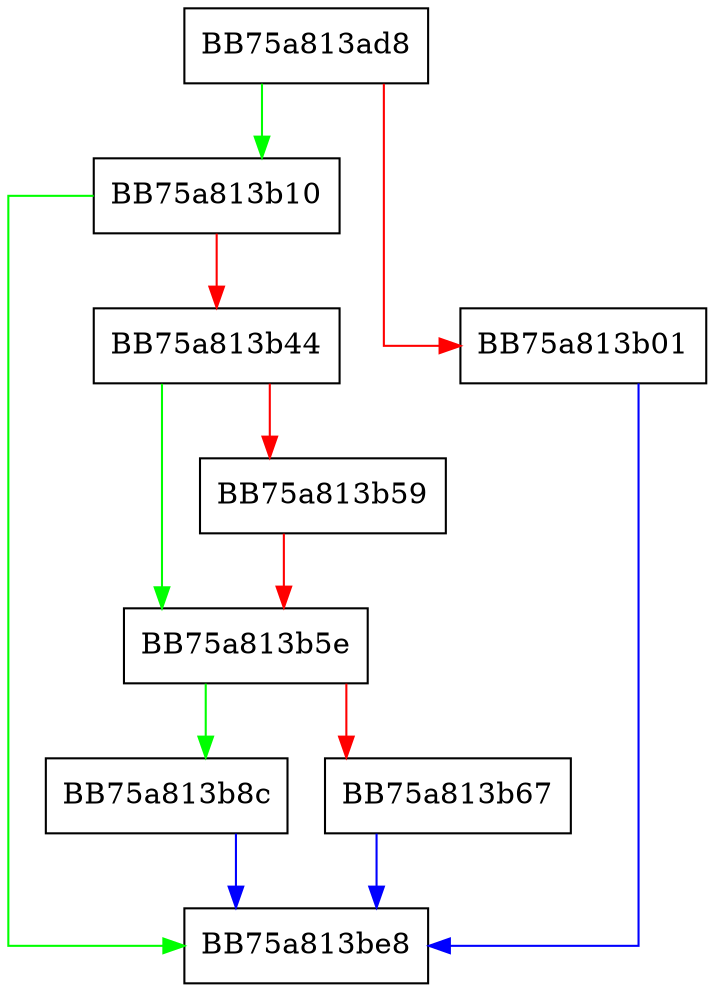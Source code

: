 digraph GetBmProcessInfoCopy {
  node [shape="box"];
  graph [splines=ortho];
  BB75a813ad8 -> BB75a813b10 [color="green"];
  BB75a813ad8 -> BB75a813b01 [color="red"];
  BB75a813b01 -> BB75a813be8 [color="blue"];
  BB75a813b10 -> BB75a813be8 [color="green"];
  BB75a813b10 -> BB75a813b44 [color="red"];
  BB75a813b44 -> BB75a813b5e [color="green"];
  BB75a813b44 -> BB75a813b59 [color="red"];
  BB75a813b59 -> BB75a813b5e [color="red"];
  BB75a813b5e -> BB75a813b8c [color="green"];
  BB75a813b5e -> BB75a813b67 [color="red"];
  BB75a813b67 -> BB75a813be8 [color="blue"];
  BB75a813b8c -> BB75a813be8 [color="blue"];
}